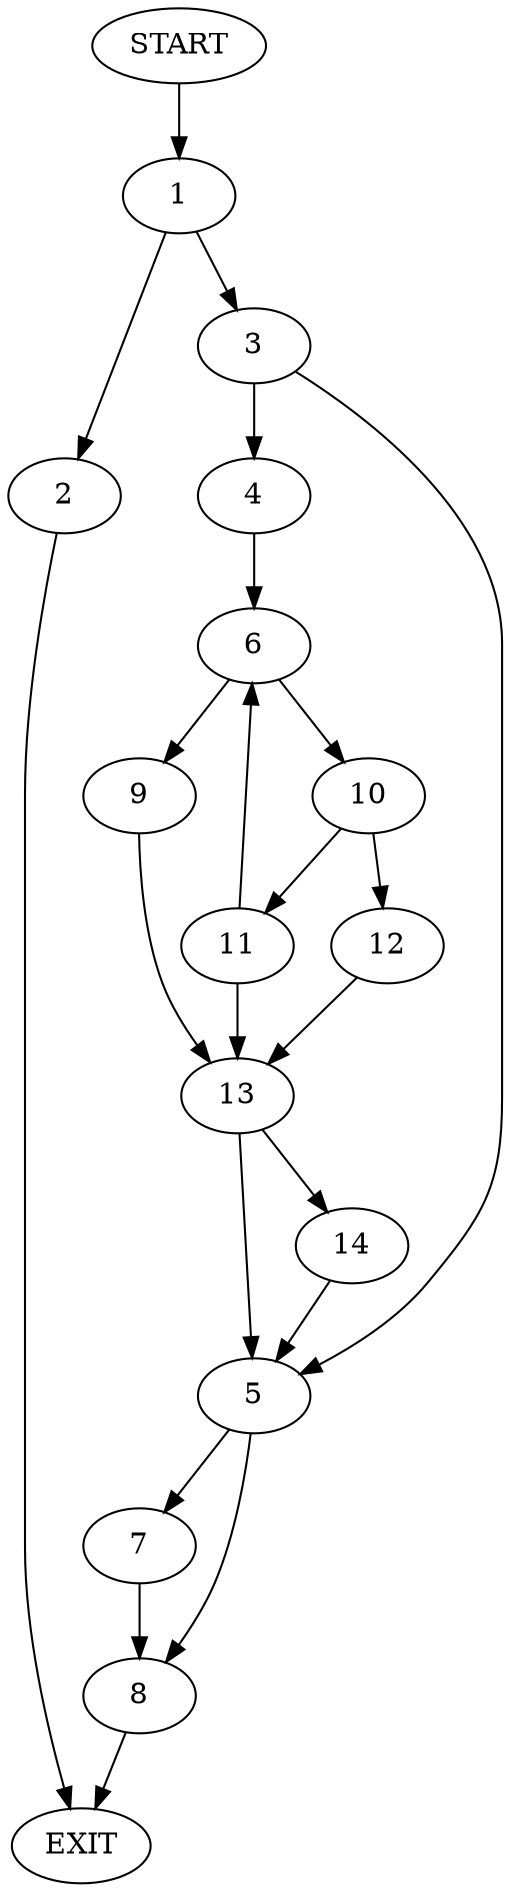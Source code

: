 digraph {
0 [label="START"]
15 [label="EXIT"]
0 -> 1
1 -> 2
1 -> 3
3 -> 4
3 -> 5
2 -> 15
4 -> 6
5 -> 7
5 -> 8
6 -> 9
6 -> 10
10 -> 11
10 -> 12
9 -> 13
13 -> 14
13 -> 5
12 -> 13
11 -> 6
11 -> 13
14 -> 5
8 -> 15
7 -> 8
}
